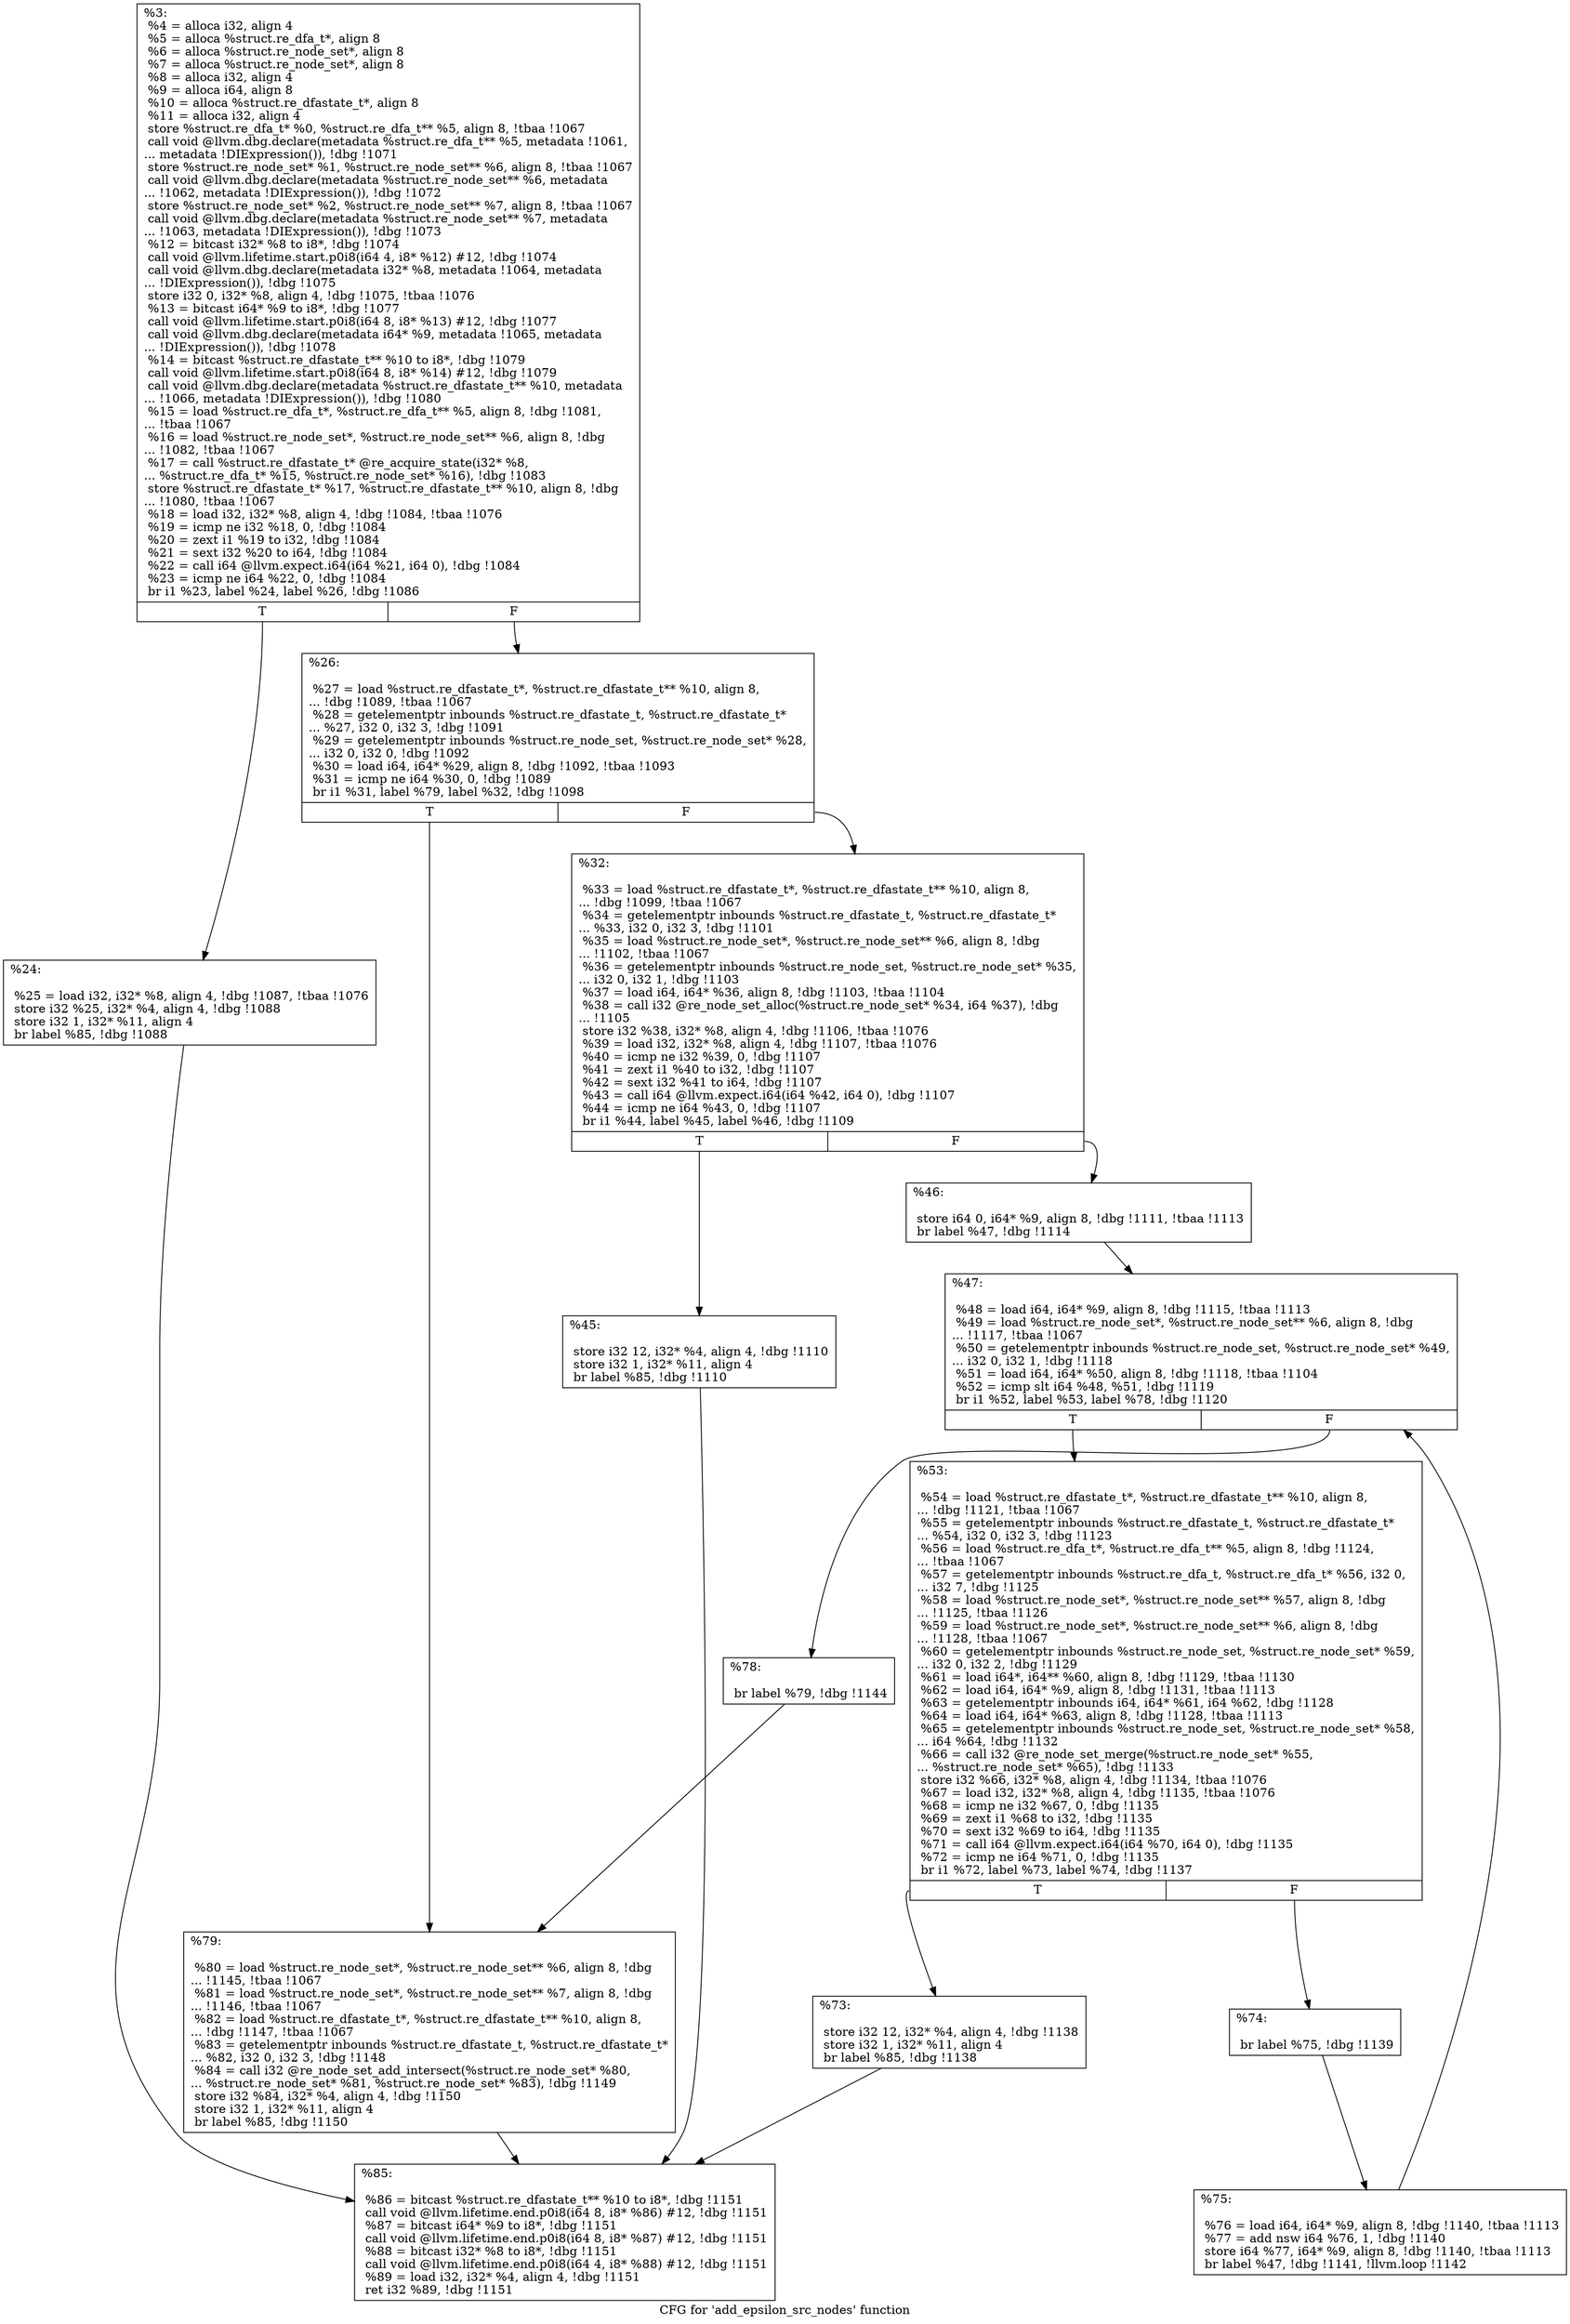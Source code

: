 digraph "CFG for 'add_epsilon_src_nodes' function" {
	label="CFG for 'add_epsilon_src_nodes' function";

	Node0xec49e0 [shape=record,label="{%3:\l  %4 = alloca i32, align 4\l  %5 = alloca %struct.re_dfa_t*, align 8\l  %6 = alloca %struct.re_node_set*, align 8\l  %7 = alloca %struct.re_node_set*, align 8\l  %8 = alloca i32, align 4\l  %9 = alloca i64, align 8\l  %10 = alloca %struct.re_dfastate_t*, align 8\l  %11 = alloca i32, align 4\l  store %struct.re_dfa_t* %0, %struct.re_dfa_t** %5, align 8, !tbaa !1067\l  call void @llvm.dbg.declare(metadata %struct.re_dfa_t** %5, metadata !1061,\l... metadata !DIExpression()), !dbg !1071\l  store %struct.re_node_set* %1, %struct.re_node_set** %6, align 8, !tbaa !1067\l  call void @llvm.dbg.declare(metadata %struct.re_node_set** %6, metadata\l... !1062, metadata !DIExpression()), !dbg !1072\l  store %struct.re_node_set* %2, %struct.re_node_set** %7, align 8, !tbaa !1067\l  call void @llvm.dbg.declare(metadata %struct.re_node_set** %7, metadata\l... !1063, metadata !DIExpression()), !dbg !1073\l  %12 = bitcast i32* %8 to i8*, !dbg !1074\l  call void @llvm.lifetime.start.p0i8(i64 4, i8* %12) #12, !dbg !1074\l  call void @llvm.dbg.declare(metadata i32* %8, metadata !1064, metadata\l... !DIExpression()), !dbg !1075\l  store i32 0, i32* %8, align 4, !dbg !1075, !tbaa !1076\l  %13 = bitcast i64* %9 to i8*, !dbg !1077\l  call void @llvm.lifetime.start.p0i8(i64 8, i8* %13) #12, !dbg !1077\l  call void @llvm.dbg.declare(metadata i64* %9, metadata !1065, metadata\l... !DIExpression()), !dbg !1078\l  %14 = bitcast %struct.re_dfastate_t** %10 to i8*, !dbg !1079\l  call void @llvm.lifetime.start.p0i8(i64 8, i8* %14) #12, !dbg !1079\l  call void @llvm.dbg.declare(metadata %struct.re_dfastate_t** %10, metadata\l... !1066, metadata !DIExpression()), !dbg !1080\l  %15 = load %struct.re_dfa_t*, %struct.re_dfa_t** %5, align 8, !dbg !1081,\l... !tbaa !1067\l  %16 = load %struct.re_node_set*, %struct.re_node_set** %6, align 8, !dbg\l... !1082, !tbaa !1067\l  %17 = call %struct.re_dfastate_t* @re_acquire_state(i32* %8,\l... %struct.re_dfa_t* %15, %struct.re_node_set* %16), !dbg !1083\l  store %struct.re_dfastate_t* %17, %struct.re_dfastate_t** %10, align 8, !dbg\l... !1080, !tbaa !1067\l  %18 = load i32, i32* %8, align 4, !dbg !1084, !tbaa !1076\l  %19 = icmp ne i32 %18, 0, !dbg !1084\l  %20 = zext i1 %19 to i32, !dbg !1084\l  %21 = sext i32 %20 to i64, !dbg !1084\l  %22 = call i64 @llvm.expect.i64(i64 %21, i64 0), !dbg !1084\l  %23 = icmp ne i64 %22, 0, !dbg !1084\l  br i1 %23, label %24, label %26, !dbg !1086\l|{<s0>T|<s1>F}}"];
	Node0xec49e0:s0 -> Node0xec4b30;
	Node0xec49e0:s1 -> Node0xec4b80;
	Node0xec4b30 [shape=record,label="{%24:\l\l  %25 = load i32, i32* %8, align 4, !dbg !1087, !tbaa !1076\l  store i32 %25, i32* %4, align 4, !dbg !1088\l  store i32 1, i32* %11, align 4\l  br label %85, !dbg !1088\l}"];
	Node0xec4b30 -> Node0xec4ef0;
	Node0xec4b80 [shape=record,label="{%26:\l\l  %27 = load %struct.re_dfastate_t*, %struct.re_dfastate_t** %10, align 8,\l... !dbg !1089, !tbaa !1067\l  %28 = getelementptr inbounds %struct.re_dfastate_t, %struct.re_dfastate_t*\l... %27, i32 0, i32 3, !dbg !1091\l  %29 = getelementptr inbounds %struct.re_node_set, %struct.re_node_set* %28,\l... i32 0, i32 0, !dbg !1092\l  %30 = load i64, i64* %29, align 8, !dbg !1092, !tbaa !1093\l  %31 = icmp ne i64 %30, 0, !dbg !1089\l  br i1 %31, label %79, label %32, !dbg !1098\l|{<s0>T|<s1>F}}"];
	Node0xec4b80:s0 -> Node0xec4ea0;
	Node0xec4b80:s1 -> Node0xec4bd0;
	Node0xec4bd0 [shape=record,label="{%32:\l\l  %33 = load %struct.re_dfastate_t*, %struct.re_dfastate_t** %10, align 8,\l... !dbg !1099, !tbaa !1067\l  %34 = getelementptr inbounds %struct.re_dfastate_t, %struct.re_dfastate_t*\l... %33, i32 0, i32 3, !dbg !1101\l  %35 = load %struct.re_node_set*, %struct.re_node_set** %6, align 8, !dbg\l... !1102, !tbaa !1067\l  %36 = getelementptr inbounds %struct.re_node_set, %struct.re_node_set* %35,\l... i32 0, i32 1, !dbg !1103\l  %37 = load i64, i64* %36, align 8, !dbg !1103, !tbaa !1104\l  %38 = call i32 @re_node_set_alloc(%struct.re_node_set* %34, i64 %37), !dbg\l... !1105\l  store i32 %38, i32* %8, align 4, !dbg !1106, !tbaa !1076\l  %39 = load i32, i32* %8, align 4, !dbg !1107, !tbaa !1076\l  %40 = icmp ne i32 %39, 0, !dbg !1107\l  %41 = zext i1 %40 to i32, !dbg !1107\l  %42 = sext i32 %41 to i64, !dbg !1107\l  %43 = call i64 @llvm.expect.i64(i64 %42, i64 0), !dbg !1107\l  %44 = icmp ne i64 %43, 0, !dbg !1107\l  br i1 %44, label %45, label %46, !dbg !1109\l|{<s0>T|<s1>F}}"];
	Node0xec4bd0:s0 -> Node0xec4c20;
	Node0xec4bd0:s1 -> Node0xec4c70;
	Node0xec4c20 [shape=record,label="{%45:\l\l  store i32 12, i32* %4, align 4, !dbg !1110\l  store i32 1, i32* %11, align 4\l  br label %85, !dbg !1110\l}"];
	Node0xec4c20 -> Node0xec4ef0;
	Node0xec4c70 [shape=record,label="{%46:\l\l  store i64 0, i64* %9, align 8, !dbg !1111, !tbaa !1113\l  br label %47, !dbg !1114\l}"];
	Node0xec4c70 -> Node0xec4cc0;
	Node0xec4cc0 [shape=record,label="{%47:\l\l  %48 = load i64, i64* %9, align 8, !dbg !1115, !tbaa !1113\l  %49 = load %struct.re_node_set*, %struct.re_node_set** %6, align 8, !dbg\l... !1117, !tbaa !1067\l  %50 = getelementptr inbounds %struct.re_node_set, %struct.re_node_set* %49,\l... i32 0, i32 1, !dbg !1118\l  %51 = load i64, i64* %50, align 8, !dbg !1118, !tbaa !1104\l  %52 = icmp slt i64 %48, %51, !dbg !1119\l  br i1 %52, label %53, label %78, !dbg !1120\l|{<s0>T|<s1>F}}"];
	Node0xec4cc0:s0 -> Node0xec4d10;
	Node0xec4cc0:s1 -> Node0xec4e50;
	Node0xec4d10 [shape=record,label="{%53:\l\l  %54 = load %struct.re_dfastate_t*, %struct.re_dfastate_t** %10, align 8,\l... !dbg !1121, !tbaa !1067\l  %55 = getelementptr inbounds %struct.re_dfastate_t, %struct.re_dfastate_t*\l... %54, i32 0, i32 3, !dbg !1123\l  %56 = load %struct.re_dfa_t*, %struct.re_dfa_t** %5, align 8, !dbg !1124,\l... !tbaa !1067\l  %57 = getelementptr inbounds %struct.re_dfa_t, %struct.re_dfa_t* %56, i32 0,\l... i32 7, !dbg !1125\l  %58 = load %struct.re_node_set*, %struct.re_node_set** %57, align 8, !dbg\l... !1125, !tbaa !1126\l  %59 = load %struct.re_node_set*, %struct.re_node_set** %6, align 8, !dbg\l... !1128, !tbaa !1067\l  %60 = getelementptr inbounds %struct.re_node_set, %struct.re_node_set* %59,\l... i32 0, i32 2, !dbg !1129\l  %61 = load i64*, i64** %60, align 8, !dbg !1129, !tbaa !1130\l  %62 = load i64, i64* %9, align 8, !dbg !1131, !tbaa !1113\l  %63 = getelementptr inbounds i64, i64* %61, i64 %62, !dbg !1128\l  %64 = load i64, i64* %63, align 8, !dbg !1128, !tbaa !1113\l  %65 = getelementptr inbounds %struct.re_node_set, %struct.re_node_set* %58,\l... i64 %64, !dbg !1132\l  %66 = call i32 @re_node_set_merge(%struct.re_node_set* %55,\l... %struct.re_node_set* %65), !dbg !1133\l  store i32 %66, i32* %8, align 4, !dbg !1134, !tbaa !1076\l  %67 = load i32, i32* %8, align 4, !dbg !1135, !tbaa !1076\l  %68 = icmp ne i32 %67, 0, !dbg !1135\l  %69 = zext i1 %68 to i32, !dbg !1135\l  %70 = sext i32 %69 to i64, !dbg !1135\l  %71 = call i64 @llvm.expect.i64(i64 %70, i64 0), !dbg !1135\l  %72 = icmp ne i64 %71, 0, !dbg !1135\l  br i1 %72, label %73, label %74, !dbg !1137\l|{<s0>T|<s1>F}}"];
	Node0xec4d10:s0 -> Node0xec4d60;
	Node0xec4d10:s1 -> Node0xec4db0;
	Node0xec4d60 [shape=record,label="{%73:\l\l  store i32 12, i32* %4, align 4, !dbg !1138\l  store i32 1, i32* %11, align 4\l  br label %85, !dbg !1138\l}"];
	Node0xec4d60 -> Node0xec4ef0;
	Node0xec4db0 [shape=record,label="{%74:\l\l  br label %75, !dbg !1139\l}"];
	Node0xec4db0 -> Node0xec4e00;
	Node0xec4e00 [shape=record,label="{%75:\l\l  %76 = load i64, i64* %9, align 8, !dbg !1140, !tbaa !1113\l  %77 = add nsw i64 %76, 1, !dbg !1140\l  store i64 %77, i64* %9, align 8, !dbg !1140, !tbaa !1113\l  br label %47, !dbg !1141, !llvm.loop !1142\l}"];
	Node0xec4e00 -> Node0xec4cc0;
	Node0xec4e50 [shape=record,label="{%78:\l\l  br label %79, !dbg !1144\l}"];
	Node0xec4e50 -> Node0xec4ea0;
	Node0xec4ea0 [shape=record,label="{%79:\l\l  %80 = load %struct.re_node_set*, %struct.re_node_set** %6, align 8, !dbg\l... !1145, !tbaa !1067\l  %81 = load %struct.re_node_set*, %struct.re_node_set** %7, align 8, !dbg\l... !1146, !tbaa !1067\l  %82 = load %struct.re_dfastate_t*, %struct.re_dfastate_t** %10, align 8,\l... !dbg !1147, !tbaa !1067\l  %83 = getelementptr inbounds %struct.re_dfastate_t, %struct.re_dfastate_t*\l... %82, i32 0, i32 3, !dbg !1148\l  %84 = call i32 @re_node_set_add_intersect(%struct.re_node_set* %80,\l... %struct.re_node_set* %81, %struct.re_node_set* %83), !dbg !1149\l  store i32 %84, i32* %4, align 4, !dbg !1150\l  store i32 1, i32* %11, align 4\l  br label %85, !dbg !1150\l}"];
	Node0xec4ea0 -> Node0xec4ef0;
	Node0xec4ef0 [shape=record,label="{%85:\l\l  %86 = bitcast %struct.re_dfastate_t** %10 to i8*, !dbg !1151\l  call void @llvm.lifetime.end.p0i8(i64 8, i8* %86) #12, !dbg !1151\l  %87 = bitcast i64* %9 to i8*, !dbg !1151\l  call void @llvm.lifetime.end.p0i8(i64 8, i8* %87) #12, !dbg !1151\l  %88 = bitcast i32* %8 to i8*, !dbg !1151\l  call void @llvm.lifetime.end.p0i8(i64 4, i8* %88) #12, !dbg !1151\l  %89 = load i32, i32* %4, align 4, !dbg !1151\l  ret i32 %89, !dbg !1151\l}"];
}
